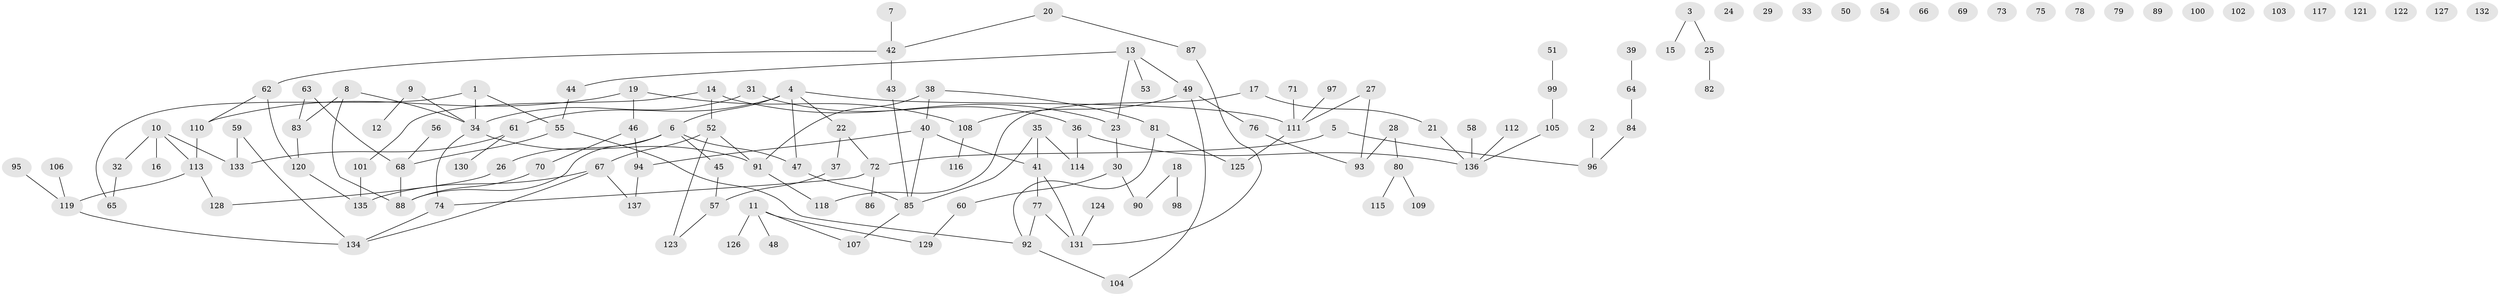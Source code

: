 // Generated by graph-tools (version 1.1) at 2025/40/03/09/25 04:40:14]
// undirected, 137 vertices, 147 edges
graph export_dot {
graph [start="1"]
  node [color=gray90,style=filled];
  1;
  2;
  3;
  4;
  5;
  6;
  7;
  8;
  9;
  10;
  11;
  12;
  13;
  14;
  15;
  16;
  17;
  18;
  19;
  20;
  21;
  22;
  23;
  24;
  25;
  26;
  27;
  28;
  29;
  30;
  31;
  32;
  33;
  34;
  35;
  36;
  37;
  38;
  39;
  40;
  41;
  42;
  43;
  44;
  45;
  46;
  47;
  48;
  49;
  50;
  51;
  52;
  53;
  54;
  55;
  56;
  57;
  58;
  59;
  60;
  61;
  62;
  63;
  64;
  65;
  66;
  67;
  68;
  69;
  70;
  71;
  72;
  73;
  74;
  75;
  76;
  77;
  78;
  79;
  80;
  81;
  82;
  83;
  84;
  85;
  86;
  87;
  88;
  89;
  90;
  91;
  92;
  93;
  94;
  95;
  96;
  97;
  98;
  99;
  100;
  101;
  102;
  103;
  104;
  105;
  106;
  107;
  108;
  109;
  110;
  111;
  112;
  113;
  114;
  115;
  116;
  117;
  118;
  119;
  120;
  121;
  122;
  123;
  124;
  125;
  126;
  127;
  128;
  129;
  130;
  131;
  132;
  133;
  134;
  135;
  136;
  137;
  1 -- 34;
  1 -- 55;
  1 -- 65;
  2 -- 96;
  3 -- 15;
  3 -- 25;
  4 -- 6;
  4 -- 22;
  4 -- 47;
  4 -- 61;
  4 -- 111;
  5 -- 72;
  5 -- 96;
  6 -- 26;
  6 -- 45;
  6 -- 47;
  6 -- 88;
  7 -- 42;
  8 -- 34;
  8 -- 83;
  8 -- 88;
  9 -- 12;
  9 -- 34;
  10 -- 16;
  10 -- 32;
  10 -- 113;
  10 -- 133;
  11 -- 48;
  11 -- 107;
  11 -- 126;
  11 -- 129;
  13 -- 23;
  13 -- 44;
  13 -- 49;
  13 -- 53;
  14 -- 23;
  14 -- 52;
  14 -- 101;
  17 -- 21;
  17 -- 118;
  18 -- 90;
  18 -- 98;
  19 -- 46;
  19 -- 108;
  19 -- 110;
  20 -- 42;
  20 -- 87;
  21 -- 136;
  22 -- 37;
  22 -- 72;
  23 -- 30;
  25 -- 82;
  26 -- 128;
  27 -- 93;
  27 -- 111;
  28 -- 80;
  28 -- 93;
  30 -- 60;
  30 -- 90;
  31 -- 34;
  31 -- 36;
  32 -- 65;
  34 -- 74;
  34 -- 91;
  35 -- 41;
  35 -- 85;
  35 -- 114;
  36 -- 114;
  36 -- 136;
  37 -- 57;
  38 -- 40;
  38 -- 81;
  38 -- 91;
  39 -- 64;
  40 -- 41;
  40 -- 85;
  40 -- 94;
  41 -- 77;
  41 -- 131;
  42 -- 43;
  42 -- 62;
  43 -- 85;
  44 -- 55;
  45 -- 57;
  46 -- 70;
  46 -- 94;
  47 -- 85;
  49 -- 76;
  49 -- 104;
  49 -- 108;
  51 -- 99;
  52 -- 67;
  52 -- 91;
  52 -- 123;
  55 -- 68;
  55 -- 92;
  56 -- 68;
  57 -- 123;
  58 -- 136;
  59 -- 133;
  59 -- 134;
  60 -- 129;
  61 -- 130;
  61 -- 133;
  62 -- 110;
  62 -- 120;
  63 -- 68;
  63 -- 83;
  64 -- 84;
  67 -- 134;
  67 -- 135;
  67 -- 137;
  68 -- 88;
  70 -- 88;
  71 -- 111;
  72 -- 74;
  72 -- 86;
  74 -- 134;
  76 -- 93;
  77 -- 92;
  77 -- 131;
  80 -- 109;
  80 -- 115;
  81 -- 92;
  81 -- 125;
  83 -- 120;
  84 -- 96;
  85 -- 107;
  87 -- 131;
  91 -- 118;
  92 -- 104;
  94 -- 137;
  95 -- 119;
  97 -- 111;
  99 -- 105;
  101 -- 135;
  105 -- 136;
  106 -- 119;
  108 -- 116;
  110 -- 113;
  111 -- 125;
  112 -- 136;
  113 -- 119;
  113 -- 128;
  119 -- 134;
  120 -- 135;
  124 -- 131;
}
